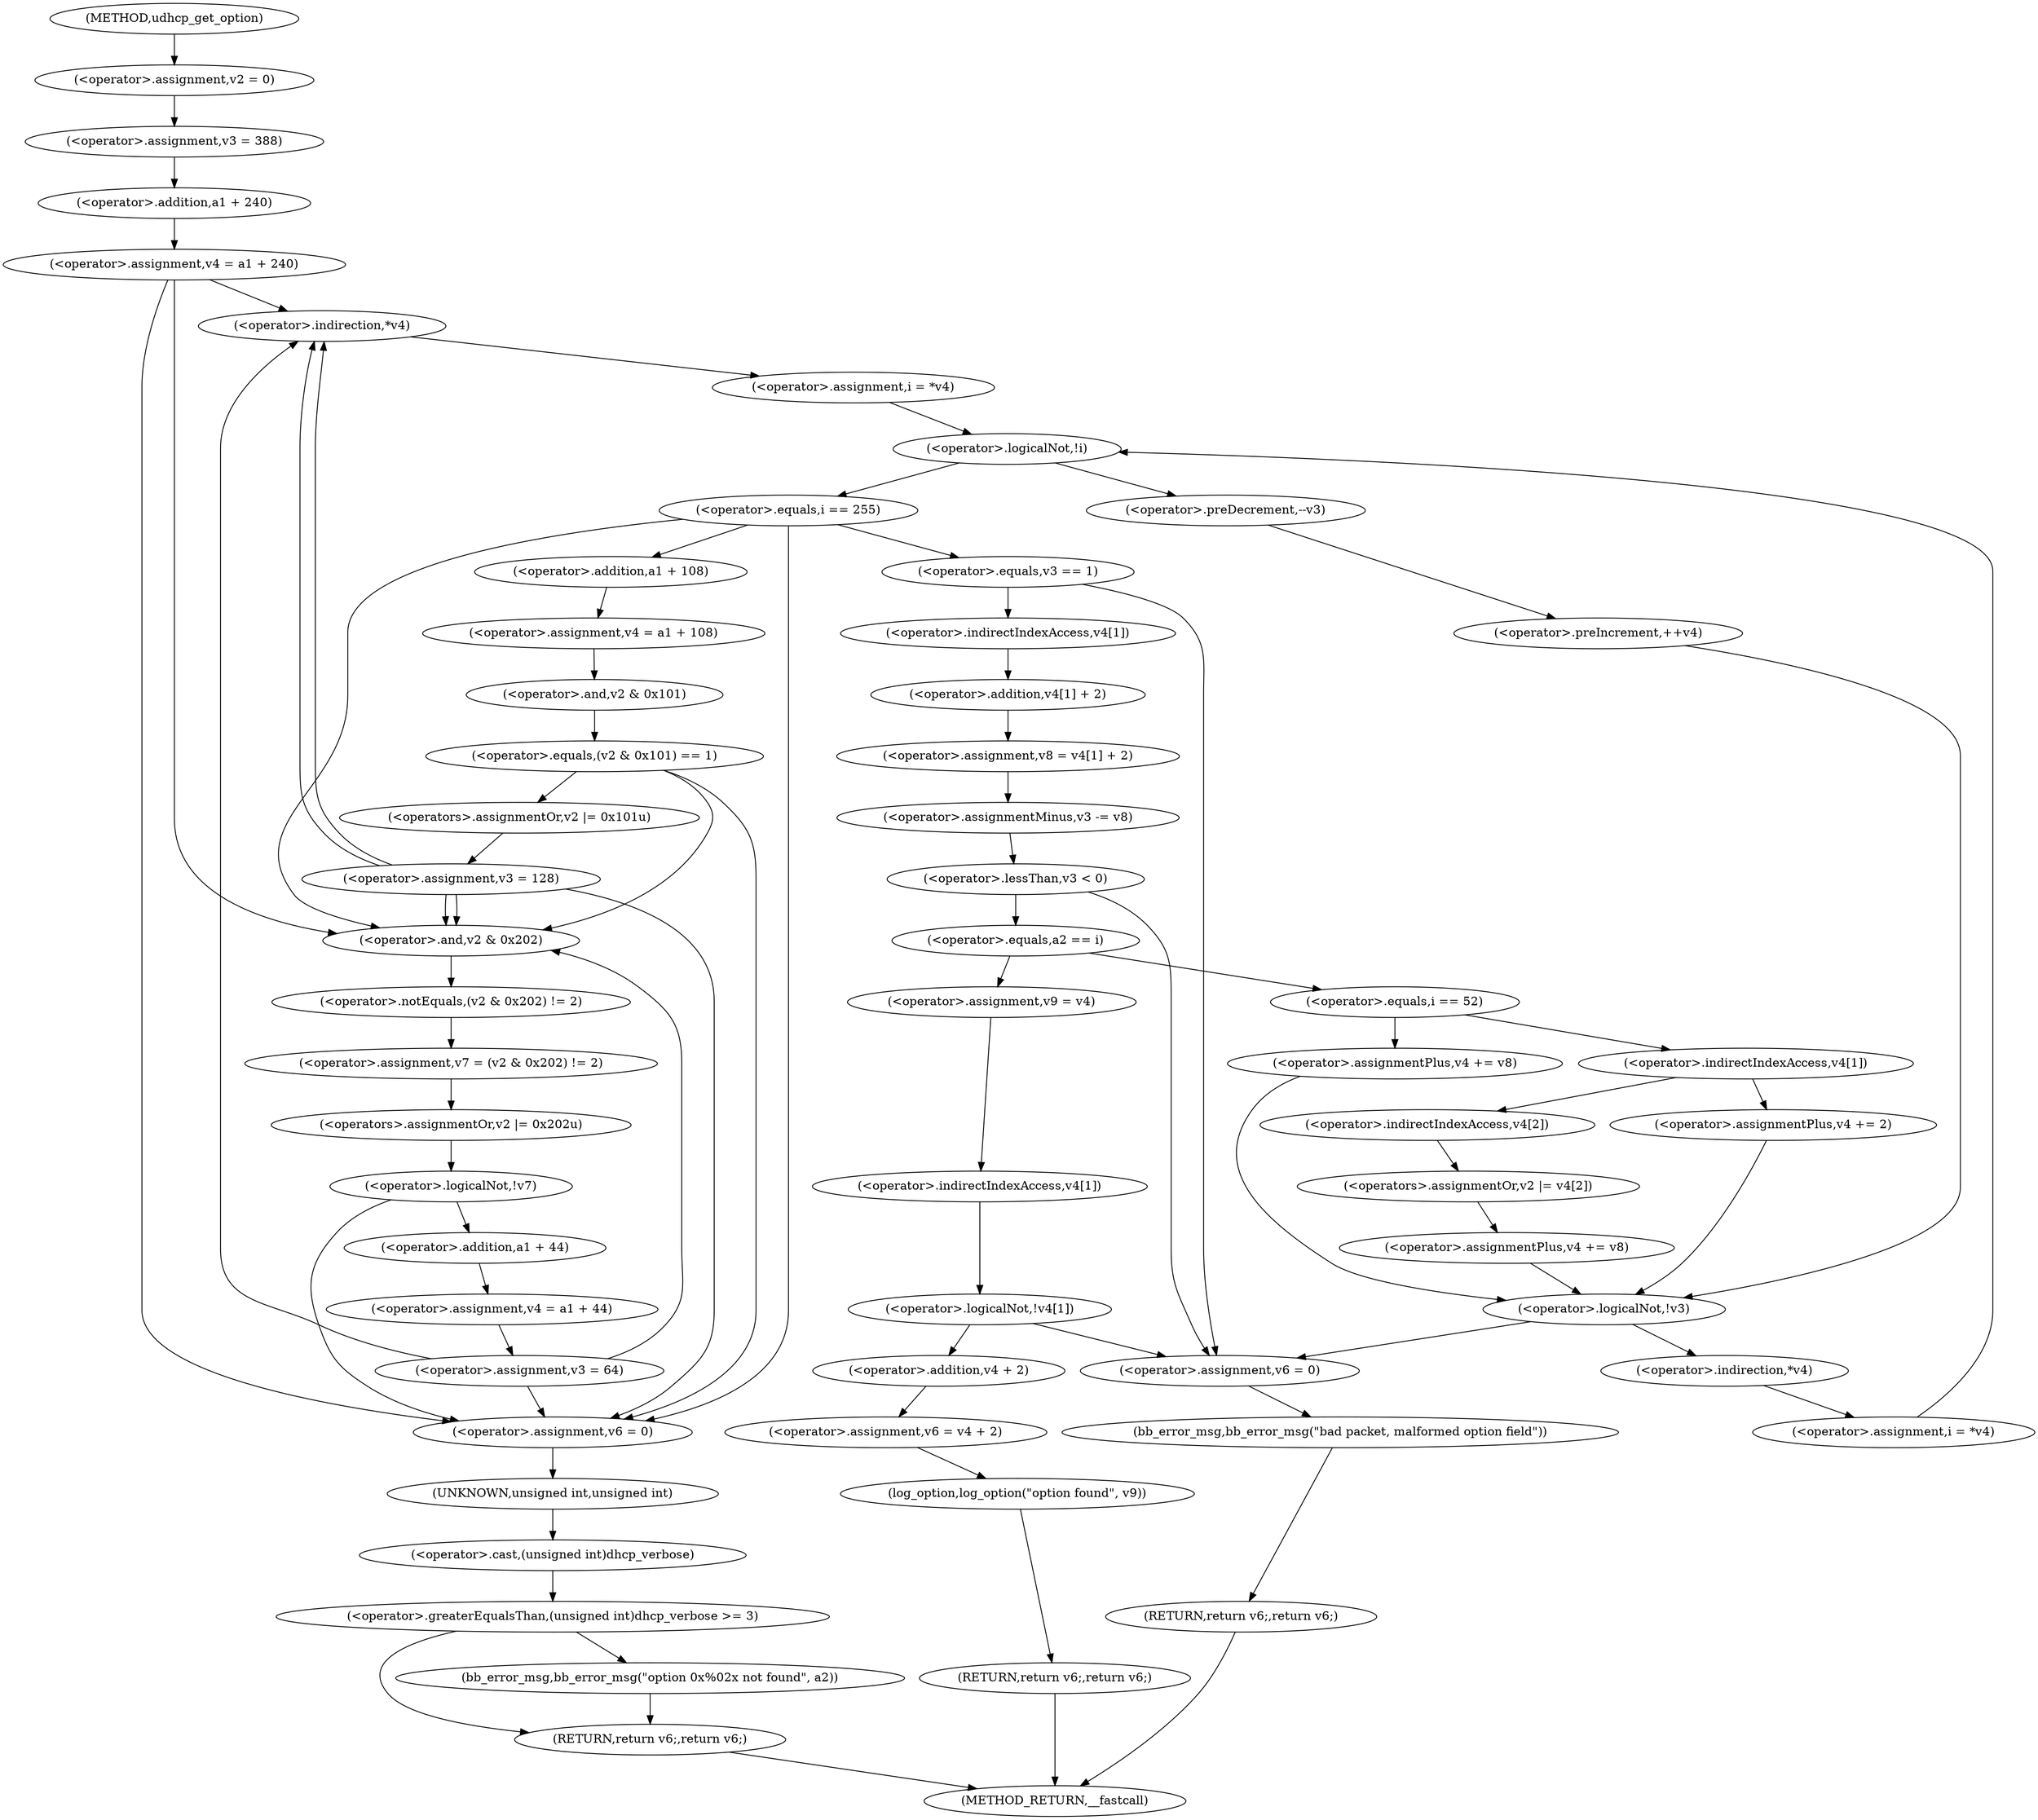 digraph udhcp_get_option {  
"1000121" [label = "(<operator>.assignment,v2 = 0)" ]
"1000124" [label = "(<operator>.assignment,v3 = 388)" ]
"1000127" [label = "(<operator>.assignment,v4 = a1 + 240)" ]
"1000129" [label = "(<operator>.addition,a1 + 240)" ]
"1000139" [label = "(<operator>.assignment,i = *v4)" ]
"1000141" [label = "(<operator>.indirection,*v4)" ]
"1000143" [label = "(<operator>.assignment,i = *v4)" ]
"1000145" [label = "(<operator>.indirection,*v4)" ]
"1000149" [label = "(<operator>.logicalNot,!i)" ]
"1000152" [label = "(<operator>.preDecrement,--v3)" ]
"1000154" [label = "(<operator>.preIncrement,++v4)" ]
"1000158" [label = "(<operator>.equals,i == 255)" ]
"1000163" [label = "(<operator>.equals,v3 == 1)" ]
"1000167" [label = "(<operator>.assignment,v8 = v4[1] + 2)" ]
"1000169" [label = "(<operator>.addition,v4[1] + 2)" ]
"1000170" [label = "(<operator>.indirectIndexAccess,v4[1])" ]
"1000174" [label = "(<operator>.assignmentMinus,v3 -= v8)" ]
"1000178" [label = "(<operator>.lessThan,v3 < 0)" ]
"1000183" [label = "(<operator>.equals,a2 == i)" ]
"1000187" [label = "(<operator>.assignment,v9 = v4)" ]
"1000191" [label = "(<operator>.logicalNot,!v4[1])" ]
"1000192" [label = "(<operator>.indirectIndexAccess,v4[1])" ]
"1000197" [label = "(<operator>.assignment,v6 = 0)" ]
"1000200" [label = "(bb_error_msg,bb_error_msg(\"bad packet, malformed option field\"))" ]
"1000202" [label = "(RETURN,return v6;,return v6;)" ]
"1000204" [label = "(<operator>.assignment,v6 = v4 + 2)" ]
"1000206" [label = "(<operator>.addition,v4 + 2)" ]
"1000209" [label = "(log_option,log_option(\"option found\", v9))" ]
"1000212" [label = "(RETURN,return v6;,return v6;)" ]
"1000215" [label = "(<operator>.equals,i == 52)" ]
"1000220" [label = "(<operator>.indirectIndexAccess,v4[1])" ]
"1000224" [label = "(<operators>.assignmentOr,v2 |= v4[2])" ]
"1000226" [label = "(<operator>.indirectIndexAccess,v4[2])" ]
"1000229" [label = "(<operator>.assignmentPlus,v4 += v8)" ]
"1000234" [label = "(<operator>.assignmentPlus,v4 += 2)" ]
"1000239" [label = "(<operator>.assignmentPlus,v4 += v8)" ]
"1000244" [label = "(<operator>.logicalNot,!v3)" ]
"1000247" [label = "(<operator>.assignment,v4 = a1 + 108)" ]
"1000249" [label = "(<operator>.addition,a1 + 108)" ]
"1000253" [label = "(<operator>.equals,(v2 & 0x101) == 1)" ]
"1000254" [label = "(<operator>.and,v2 & 0x101)" ]
"1000259" [label = "(<operators>.assignmentOr,v2 |= 0x101u)" ]
"1000262" [label = "(<operator>.assignment,v3 = 128)" ]
"1000267" [label = "(<operator>.assignment,v7 = (v2 & 0x202) != 2)" ]
"1000269" [label = "(<operator>.notEquals,(v2 & 0x202) != 2)" ]
"1000270" [label = "(<operator>.and,v2 & 0x202)" ]
"1000274" [label = "(<operators>.assignmentOr,v2 |= 0x202u)" ]
"1000278" [label = "(<operator>.logicalNot,!v7)" ]
"1000281" [label = "(<operator>.assignment,v4 = a1 + 44)" ]
"1000283" [label = "(<operator>.addition,a1 + 44)" ]
"1000286" [label = "(<operator>.assignment,v3 = 64)" ]
"1000291" [label = "(<operator>.assignment,v6 = 0)" ]
"1000295" [label = "(<operator>.greaterEqualsThan,(unsigned int)dhcp_verbose >= 3)" ]
"1000296" [label = "(<operator>.cast,(unsigned int)dhcp_verbose)" ]
"1000297" [label = "(UNKNOWN,unsigned int,unsigned int)" ]
"1000300" [label = "(bb_error_msg,bb_error_msg(\"option 0x%02x not found\", a2))" ]
"1000303" [label = "(RETURN,return v6;,return v6;)" ]
"1000109" [label = "(METHOD,udhcp_get_option)" ]
"1000305" [label = "(METHOD_RETURN,__fastcall)" ]
  "1000121" -> "1000124" 
  "1000124" -> "1000129" 
  "1000127" -> "1000141" 
  "1000127" -> "1000270" 
  "1000127" -> "1000291" 
  "1000129" -> "1000127" 
  "1000139" -> "1000149" 
  "1000141" -> "1000139" 
  "1000143" -> "1000149" 
  "1000145" -> "1000143" 
  "1000149" -> "1000152" 
  "1000149" -> "1000158" 
  "1000152" -> "1000154" 
  "1000154" -> "1000244" 
  "1000158" -> "1000249" 
  "1000158" -> "1000270" 
  "1000158" -> "1000291" 
  "1000158" -> "1000163" 
  "1000163" -> "1000197" 
  "1000163" -> "1000170" 
  "1000167" -> "1000174" 
  "1000169" -> "1000167" 
  "1000170" -> "1000169" 
  "1000174" -> "1000178" 
  "1000178" -> "1000197" 
  "1000178" -> "1000183" 
  "1000183" -> "1000187" 
  "1000183" -> "1000215" 
  "1000187" -> "1000192" 
  "1000191" -> "1000197" 
  "1000191" -> "1000206" 
  "1000192" -> "1000191" 
  "1000197" -> "1000200" 
  "1000200" -> "1000202" 
  "1000202" -> "1000305" 
  "1000204" -> "1000209" 
  "1000206" -> "1000204" 
  "1000209" -> "1000212" 
  "1000212" -> "1000305" 
  "1000215" -> "1000220" 
  "1000215" -> "1000239" 
  "1000220" -> "1000226" 
  "1000220" -> "1000234" 
  "1000224" -> "1000229" 
  "1000226" -> "1000224" 
  "1000229" -> "1000244" 
  "1000234" -> "1000244" 
  "1000239" -> "1000244" 
  "1000244" -> "1000197" 
  "1000244" -> "1000145" 
  "1000247" -> "1000254" 
  "1000249" -> "1000247" 
  "1000253" -> "1000259" 
  "1000253" -> "1000270" 
  "1000253" -> "1000291" 
  "1000254" -> "1000253" 
  "1000259" -> "1000262" 
  "1000262" -> "1000141" 
  "1000262" -> "1000270" 
  "1000262" -> "1000291" 
  "1000262" -> "1000141" 
  "1000262" -> "1000270" 
  "1000267" -> "1000274" 
  "1000269" -> "1000267" 
  "1000270" -> "1000269" 
  "1000274" -> "1000278" 
  "1000278" -> "1000283" 
  "1000278" -> "1000291" 
  "1000281" -> "1000286" 
  "1000283" -> "1000281" 
  "1000286" -> "1000141" 
  "1000286" -> "1000270" 
  "1000286" -> "1000291" 
  "1000291" -> "1000297" 
  "1000295" -> "1000300" 
  "1000295" -> "1000303" 
  "1000296" -> "1000295" 
  "1000297" -> "1000296" 
  "1000300" -> "1000303" 
  "1000303" -> "1000305" 
  "1000109" -> "1000121" 
}
